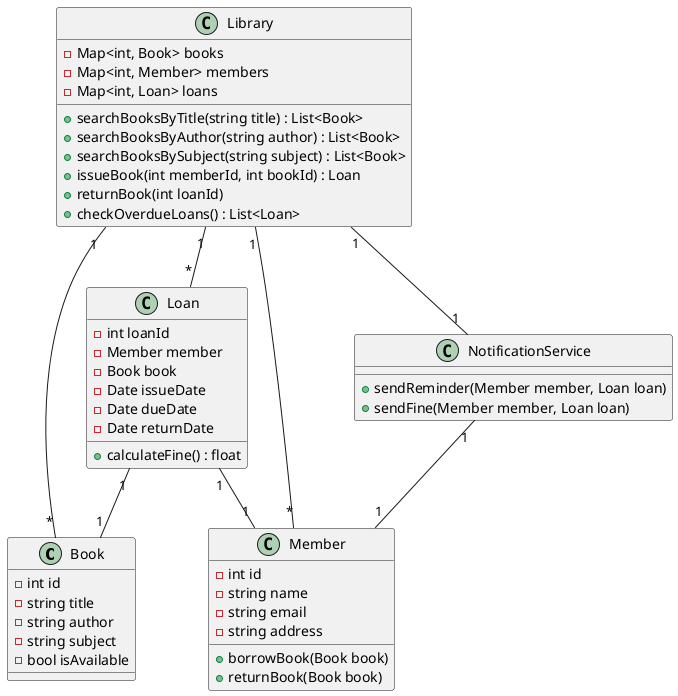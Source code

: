 @startuml
class Book {
    - int id
    - string title
    - string author
    - string subject
    - bool isAvailable
}

class Member {
    - int id
    - string name
    - string email
    - string address
    + borrowBook(Book book)
    + returnBook(Book book)
}

class Loan {
    - int loanId
    - Member member
    - Book book
    - Date issueDate
    - Date dueDate
    - Date returnDate
    + calculateFine() : float
}

class Library {
    - Map<int, Book> books
    - Map<int, Member> members
    - Map<int, Loan> loans
    + searchBooksByTitle(string title) : List<Book>
    + searchBooksByAuthor(string author) : List<Book>
    + searchBooksBySubject(string subject) : List<Book>
    + issueBook(int memberId, int bookId) : Loan
    + returnBook(int loanId)
    + checkOverdueLoans() : List<Loan>
}

class NotificationService {
    + sendReminder(Member member, Loan loan)
    + sendFine(Member member, Loan loan)
}

Library "1" -- "*" Book
Library "1" -- "*" Member
Library "1" -- "*" Loan
Loan "1" -- "1" Book
Loan "1" -- "1" Member
Library "1" -- "1" NotificationService
NotificationService "1" -- "1" Member

@enduml

